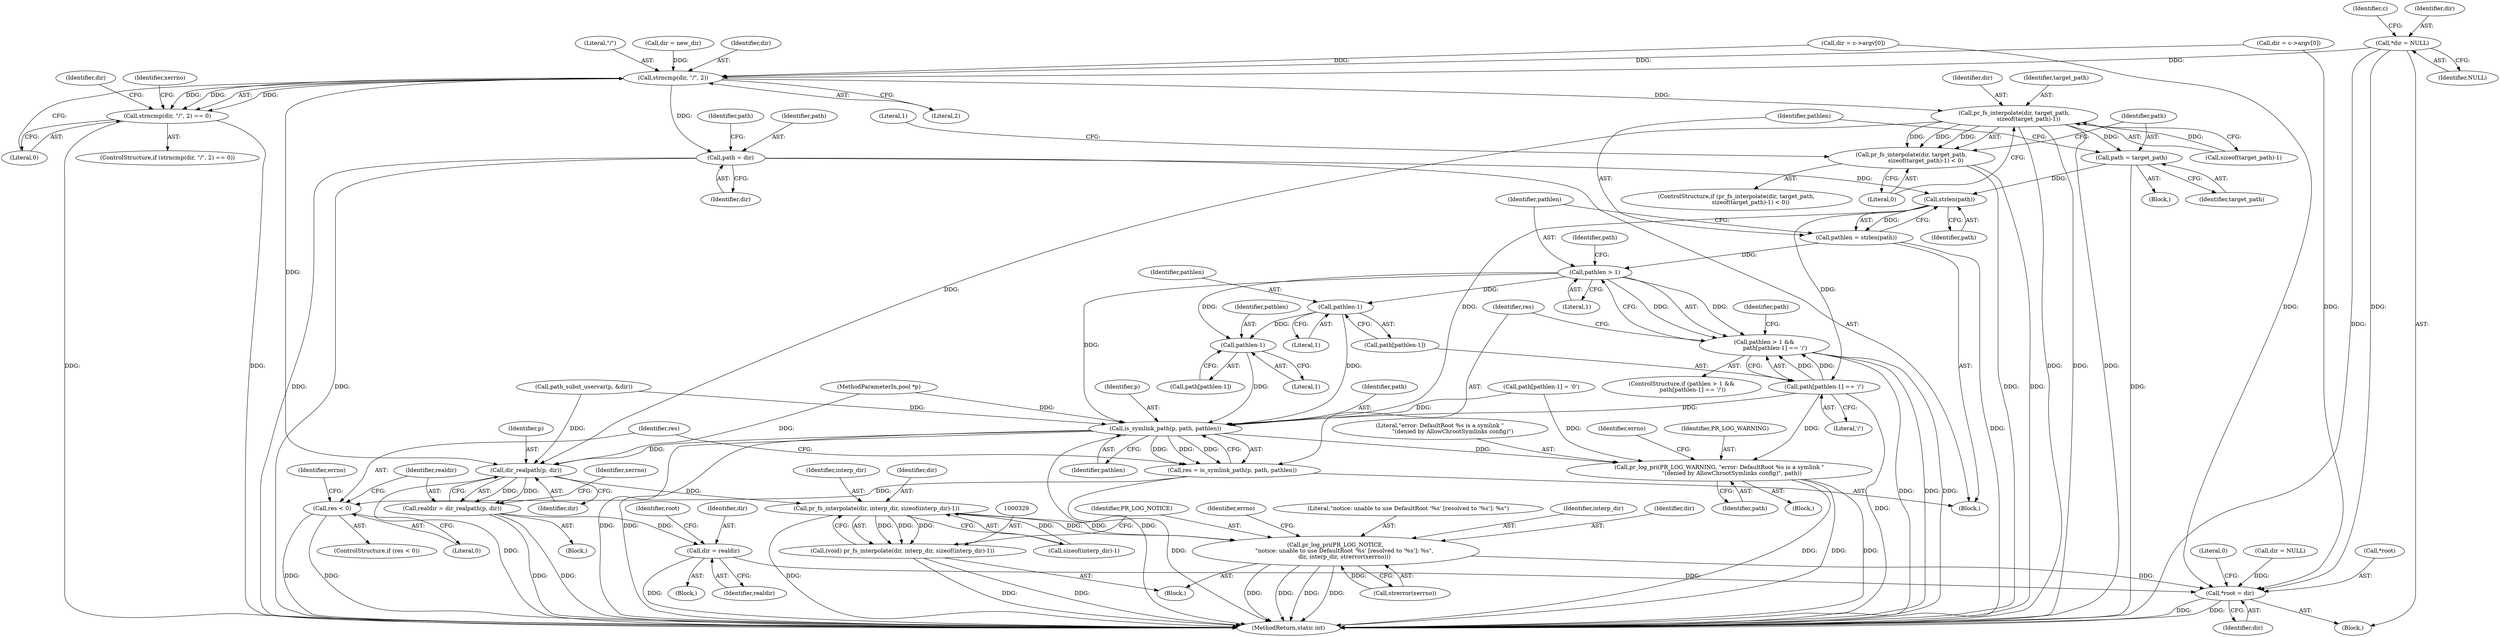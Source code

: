 digraph "0_proftpd_ecff21e0d0e84f35c299ef91d7fda088e516d4ed@pointer" {
"1000116" [label="(Call,*dir = NULL)"];
"1000199" [label="(Call,strncmp(dir, \"/\", 2))"];
"1000198" [label="(Call,strncmp(dir, \"/\", 2) == 0)"];
"1000223" [label="(Call,path = dir)"];
"1000257" [label="(Call,strlen(path))"];
"1000255" [label="(Call,pathlen = strlen(path))"];
"1000261" [label="(Call,pathlen > 1)"];
"1000260" [label="(Call,pathlen > 1 &&\n            path[pathlen-1] == '/')"];
"1000267" [label="(Call,pathlen-1)"];
"1000275" [label="(Call,pathlen-1)"];
"1000281" [label="(Call,is_symlink_path(p, path, pathlen))"];
"1000279" [label="(Call,res = is_symlink_path(p, path, pathlen))"];
"1000286" [label="(Call,res < 0)"];
"1000295" [label="(Call,pr_log_pri(PR_LOG_WARNING, \"error: DefaultRoot %s is a symlink \"\n              \"(denied by AllowChrootSymlinks config)\", path))"];
"1000308" [label="(Call,dir_realpath(p, dir))"];
"1000306" [label="(Call,realdir = dir_realpath(p, dir))"];
"1000317" [label="(Call,dir = realdir)"];
"1000347" [label="(Call,*root = dir)"];
"1000330" [label="(Call,pr_fs_interpolate(dir, interp_dir, sizeof(interp_dir)-1))"];
"1000328" [label="(Call,(void) pr_fs_interpolate(dir, interp_dir, sizeof(interp_dir)-1))"];
"1000337" [label="(Call,pr_log_pri(PR_LOG_NOTICE,\n          \"notice: unable to use DefaultRoot '%s' [resolved to '%s']: %s\",\n          dir, interp_dir, strerror(xerrno)))"];
"1000264" [label="(Call,path[pathlen-1] == '/')"];
"1000240" [label="(Call,pr_fs_interpolate(dir, target_path,\n                sizeof(target_path)-1))"];
"1000239" [label="(Call,pr_fs_interpolate(dir, target_path,\n                sizeof(target_path)-1) < 0)"];
"1000252" [label="(Call,path = target_path)"];
"1000328" [label="(Call,(void) pr_fs_interpolate(dir, interp_dir, sizeof(interp_dir)-1))"];
"1000209" [label="(Block,)"];
"1000341" [label="(Identifier,interp_dir)"];
"1000331" [label="(Identifier,dir)"];
"1000265" [label="(Call,path[pathlen-1])"];
"1000280" [label="(Identifier,res)"];
"1000266" [label="(Identifier,path)"];
"1000273" [label="(Call,path[pathlen-1])"];
"1000317" [label="(Call,dir = realdir)"];
"1000276" [label="(Identifier,pathlen)"];
"1000225" [label="(Identifier,dir)"];
"1000284" [label="(Identifier,pathlen)"];
"1000294" [label="(Block,)"];
"1000310" [label="(Identifier,dir)"];
"1000253" [label="(Identifier,path)"];
"1000260" [label="(Call,pathlen > 1 &&\n            path[pathlen-1] == '/')"];
"1000269" [label="(Literal,1)"];
"1000197" [label="(ControlStructure,if (strncmp(dir, \"/\", 2) == 0))"];
"1000307" [label="(Identifier,realdir)"];
"1000275" [label="(Call,pathlen-1)"];
"1000353" [label="(MethodReturn,static int)"];
"1000258" [label="(Identifier,path)"];
"1000239" [label="(Call,pr_fs_interpolate(dir, target_path,\n                sizeof(target_path)-1) < 0)"];
"1000121" [label="(Identifier,c)"];
"1000201" [label="(Literal,\"/\")"];
"1000348" [label="(Call,*root)"];
"1000118" [label="(Identifier,NULL)"];
"1000223" [label="(Call,path = dir)"];
"1000281" [label="(Call,is_symlink_path(p, path, pathlen))"];
"1000272" [label="(Call,path[pathlen-1] = '\0')"];
"1000229" [label="(Identifier,path)"];
"1000213" [label="(Identifier,xerrno)"];
"1000117" [label="(Identifier,dir)"];
"1000318" [label="(Identifier,dir)"];
"1000338" [label="(Identifier,PR_LOG_NOTICE)"];
"1000300" [label="(Identifier,errno)"];
"1000279" [label="(Call,res = is_symlink_path(p, path, pathlen))"];
"1000274" [label="(Identifier,path)"];
"1000261" [label="(Call,pathlen > 1)"];
"1000287" [label="(Identifier,res)"];
"1000309" [label="(Identifier,p)"];
"1000342" [label="(Call,strerror(xerrno))"];
"1000110" [label="(Block,)"];
"1000238" [label="(ControlStructure,if (pr_fs_interpolate(dir, target_path,\n                sizeof(target_path)-1) < 0))"];
"1000296" [label="(Identifier,PR_LOG_WARNING)"];
"1000270" [label="(Literal,'/')"];
"1000337" [label="(Call,pr_log_pri(PR_LOG_NOTICE,\n          \"notice: unable to use DefaultRoot '%s' [resolved to '%s']: %s\",\n          dir, interp_dir, strerror(xerrno)))"];
"1000199" [label="(Call,strncmp(dir, \"/\", 2))"];
"1000242" [label="(Identifier,target_path)"];
"1000298" [label="(Identifier,path)"];
"1000241" [label="(Identifier,dir)"];
"1000306" [label="(Call,realdir = dir_realpath(p, dir))"];
"1000237" [label="(Block,)"];
"1000194" [label="(Call,dir = new_dir)"];
"1000251" [label="(Literal,1)"];
"1000350" [label="(Identifier,dir)"];
"1000247" [label="(Literal,0)"];
"1000321" [label="(Block,)"];
"1000340" [label="(Identifier,dir)"];
"1000277" [label="(Literal,1)"];
"1000267" [label="(Call,pathlen-1)"];
"1000200" [label="(Identifier,dir)"];
"1000345" [label="(Identifier,errno)"];
"1000288" [label="(Literal,0)"];
"1000185" [label="(Call,path_subst_uservar(p, &dir))"];
"1000349" [label="(Identifier,root)"];
"1000254" [label="(Identifier,target_path)"];
"1000312" [label="(Identifier,xerrno)"];
"1000202" [label="(Literal,2)"];
"1000203" [label="(Literal,0)"];
"1000240" [label="(Call,pr_fs_interpolate(dir, target_path,\n                sizeof(target_path)-1))"];
"1000347" [label="(Call,*root = dir)"];
"1000295" [label="(Call,pr_log_pri(PR_LOG_WARNING, \"error: DefaultRoot %s is a symlink \"\n              \"(denied by AllowChrootSymlinks config)\", path))"];
"1000268" [label="(Identifier,pathlen)"];
"1000316" [label="(Block,)"];
"1000257" [label="(Call,strlen(path))"];
"1000116" [label="(Call,*dir = NULL)"];
"1000255" [label="(Call,pathlen = strlen(path))"];
"1000333" [label="(Call,sizeof(interp_dir)-1)"];
"1000198" [label="(Call,strncmp(dir, \"/\", 2) == 0)"];
"1000259" [label="(ControlStructure,if (pathlen > 1 &&\n            path[pathlen-1] == '/'))"];
"1000283" [label="(Identifier,path)"];
"1000140" [label="(Call,dir = c->argv[0])"];
"1000319" [label="(Identifier,realdir)"];
"1000263" [label="(Literal,1)"];
"1000332" [label="(Identifier,interp_dir)"];
"1000224" [label="(Identifier,path)"];
"1000262" [label="(Identifier,pathlen)"];
"1000285" [label="(ControlStructure,if (res < 0))"];
"1000161" [label="(Call,dir = c->argv[0])"];
"1000330" [label="(Call,pr_fs_interpolate(dir, interp_dir, sizeof(interp_dir)-1))"];
"1000256" [label="(Identifier,pathlen)"];
"1000282" [label="(Identifier,p)"];
"1000286" [label="(Call,res < 0)"];
"1000206" [label="(Identifier,dir)"];
"1000352" [label="(Literal,0)"];
"1000205" [label="(Call,dir = NULL)"];
"1000243" [label="(Call,sizeof(target_path)-1)"];
"1000264" [label="(Call,path[pathlen-1] == '/')"];
"1000107" [label="(MethodParameterIn,pool *p)"];
"1000219" [label="(Block,)"];
"1000292" [label="(Identifier,errno)"];
"1000297" [label="(Literal,\"error: DefaultRoot %s is a symlink \"\n              \"(denied by AllowChrootSymlinks config)\")"];
"1000339" [label="(Literal,\"notice: unable to use DefaultRoot '%s' [resolved to '%s']: %s\")"];
"1000308" [label="(Call,dir_realpath(p, dir))"];
"1000252" [label="(Call,path = target_path)"];
"1000116" -> "1000110"  [label="AST: "];
"1000116" -> "1000118"  [label="CFG: "];
"1000117" -> "1000116"  [label="AST: "];
"1000118" -> "1000116"  [label="AST: "];
"1000121" -> "1000116"  [label="CFG: "];
"1000116" -> "1000353"  [label="DDG: "];
"1000116" -> "1000199"  [label="DDG: "];
"1000116" -> "1000347"  [label="DDG: "];
"1000199" -> "1000198"  [label="AST: "];
"1000199" -> "1000202"  [label="CFG: "];
"1000200" -> "1000199"  [label="AST: "];
"1000201" -> "1000199"  [label="AST: "];
"1000202" -> "1000199"  [label="AST: "];
"1000203" -> "1000199"  [label="CFG: "];
"1000199" -> "1000198"  [label="DDG: "];
"1000199" -> "1000198"  [label="DDG: "];
"1000199" -> "1000198"  [label="DDG: "];
"1000140" -> "1000199"  [label="DDG: "];
"1000194" -> "1000199"  [label="DDG: "];
"1000161" -> "1000199"  [label="DDG: "];
"1000199" -> "1000223"  [label="DDG: "];
"1000199" -> "1000240"  [label="DDG: "];
"1000199" -> "1000308"  [label="DDG: "];
"1000198" -> "1000197"  [label="AST: "];
"1000198" -> "1000203"  [label="CFG: "];
"1000203" -> "1000198"  [label="AST: "];
"1000206" -> "1000198"  [label="CFG: "];
"1000213" -> "1000198"  [label="CFG: "];
"1000198" -> "1000353"  [label="DDG: "];
"1000198" -> "1000353"  [label="DDG: "];
"1000223" -> "1000219"  [label="AST: "];
"1000223" -> "1000225"  [label="CFG: "];
"1000224" -> "1000223"  [label="AST: "];
"1000225" -> "1000223"  [label="AST: "];
"1000229" -> "1000223"  [label="CFG: "];
"1000223" -> "1000353"  [label="DDG: "];
"1000223" -> "1000353"  [label="DDG: "];
"1000223" -> "1000257"  [label="DDG: "];
"1000257" -> "1000255"  [label="AST: "];
"1000257" -> "1000258"  [label="CFG: "];
"1000258" -> "1000257"  [label="AST: "];
"1000255" -> "1000257"  [label="CFG: "];
"1000257" -> "1000255"  [label="DDG: "];
"1000252" -> "1000257"  [label="DDG: "];
"1000257" -> "1000264"  [label="DDG: "];
"1000257" -> "1000281"  [label="DDG: "];
"1000255" -> "1000219"  [label="AST: "];
"1000256" -> "1000255"  [label="AST: "];
"1000262" -> "1000255"  [label="CFG: "];
"1000255" -> "1000353"  [label="DDG: "];
"1000255" -> "1000261"  [label="DDG: "];
"1000261" -> "1000260"  [label="AST: "];
"1000261" -> "1000263"  [label="CFG: "];
"1000262" -> "1000261"  [label="AST: "];
"1000263" -> "1000261"  [label="AST: "];
"1000266" -> "1000261"  [label="CFG: "];
"1000260" -> "1000261"  [label="CFG: "];
"1000261" -> "1000260"  [label="DDG: "];
"1000261" -> "1000260"  [label="DDG: "];
"1000261" -> "1000267"  [label="DDG: "];
"1000261" -> "1000275"  [label="DDG: "];
"1000261" -> "1000281"  [label="DDG: "];
"1000260" -> "1000259"  [label="AST: "];
"1000260" -> "1000264"  [label="CFG: "];
"1000264" -> "1000260"  [label="AST: "];
"1000274" -> "1000260"  [label="CFG: "];
"1000280" -> "1000260"  [label="CFG: "];
"1000260" -> "1000353"  [label="DDG: "];
"1000260" -> "1000353"  [label="DDG: "];
"1000260" -> "1000353"  [label="DDG: "];
"1000264" -> "1000260"  [label="DDG: "];
"1000264" -> "1000260"  [label="DDG: "];
"1000267" -> "1000265"  [label="AST: "];
"1000267" -> "1000269"  [label="CFG: "];
"1000268" -> "1000267"  [label="AST: "];
"1000269" -> "1000267"  [label="AST: "];
"1000265" -> "1000267"  [label="CFG: "];
"1000267" -> "1000275"  [label="DDG: "];
"1000267" -> "1000281"  [label="DDG: "];
"1000275" -> "1000273"  [label="AST: "];
"1000275" -> "1000277"  [label="CFG: "];
"1000276" -> "1000275"  [label="AST: "];
"1000277" -> "1000275"  [label="AST: "];
"1000273" -> "1000275"  [label="CFG: "];
"1000275" -> "1000281"  [label="DDG: "];
"1000281" -> "1000279"  [label="AST: "];
"1000281" -> "1000284"  [label="CFG: "];
"1000282" -> "1000281"  [label="AST: "];
"1000283" -> "1000281"  [label="AST: "];
"1000284" -> "1000281"  [label="AST: "];
"1000279" -> "1000281"  [label="CFG: "];
"1000281" -> "1000353"  [label="DDG: "];
"1000281" -> "1000353"  [label="DDG: "];
"1000281" -> "1000353"  [label="DDG: "];
"1000281" -> "1000279"  [label="DDG: "];
"1000281" -> "1000279"  [label="DDG: "];
"1000281" -> "1000279"  [label="DDG: "];
"1000185" -> "1000281"  [label="DDG: "];
"1000107" -> "1000281"  [label="DDG: "];
"1000264" -> "1000281"  [label="DDG: "];
"1000272" -> "1000281"  [label="DDG: "];
"1000281" -> "1000295"  [label="DDG: "];
"1000281" -> "1000308"  [label="DDG: "];
"1000279" -> "1000219"  [label="AST: "];
"1000280" -> "1000279"  [label="AST: "];
"1000287" -> "1000279"  [label="CFG: "];
"1000279" -> "1000353"  [label="DDG: "];
"1000279" -> "1000286"  [label="DDG: "];
"1000286" -> "1000285"  [label="AST: "];
"1000286" -> "1000288"  [label="CFG: "];
"1000287" -> "1000286"  [label="AST: "];
"1000288" -> "1000286"  [label="AST: "];
"1000292" -> "1000286"  [label="CFG: "];
"1000307" -> "1000286"  [label="CFG: "];
"1000286" -> "1000353"  [label="DDG: "];
"1000286" -> "1000353"  [label="DDG: "];
"1000295" -> "1000294"  [label="AST: "];
"1000295" -> "1000298"  [label="CFG: "];
"1000296" -> "1000295"  [label="AST: "];
"1000297" -> "1000295"  [label="AST: "];
"1000298" -> "1000295"  [label="AST: "];
"1000300" -> "1000295"  [label="CFG: "];
"1000295" -> "1000353"  [label="DDG: "];
"1000295" -> "1000353"  [label="DDG: "];
"1000295" -> "1000353"  [label="DDG: "];
"1000264" -> "1000295"  [label="DDG: "];
"1000272" -> "1000295"  [label="DDG: "];
"1000308" -> "1000306"  [label="AST: "];
"1000308" -> "1000310"  [label="CFG: "];
"1000309" -> "1000308"  [label="AST: "];
"1000310" -> "1000308"  [label="AST: "];
"1000306" -> "1000308"  [label="CFG: "];
"1000308" -> "1000353"  [label="DDG: "];
"1000308" -> "1000306"  [label="DDG: "];
"1000308" -> "1000306"  [label="DDG: "];
"1000185" -> "1000308"  [label="DDG: "];
"1000107" -> "1000308"  [label="DDG: "];
"1000240" -> "1000308"  [label="DDG: "];
"1000308" -> "1000330"  [label="DDG: "];
"1000306" -> "1000209"  [label="AST: "];
"1000307" -> "1000306"  [label="AST: "];
"1000312" -> "1000306"  [label="CFG: "];
"1000306" -> "1000353"  [label="DDG: "];
"1000306" -> "1000353"  [label="DDG: "];
"1000306" -> "1000317"  [label="DDG: "];
"1000317" -> "1000316"  [label="AST: "];
"1000317" -> "1000319"  [label="CFG: "];
"1000318" -> "1000317"  [label="AST: "];
"1000319" -> "1000317"  [label="AST: "];
"1000349" -> "1000317"  [label="CFG: "];
"1000317" -> "1000353"  [label="DDG: "];
"1000317" -> "1000347"  [label="DDG: "];
"1000347" -> "1000110"  [label="AST: "];
"1000347" -> "1000350"  [label="CFG: "];
"1000348" -> "1000347"  [label="AST: "];
"1000350" -> "1000347"  [label="AST: "];
"1000352" -> "1000347"  [label="CFG: "];
"1000347" -> "1000353"  [label="DDG: "];
"1000347" -> "1000353"  [label="DDG: "];
"1000337" -> "1000347"  [label="DDG: "];
"1000161" -> "1000347"  [label="DDG: "];
"1000205" -> "1000347"  [label="DDG: "];
"1000140" -> "1000347"  [label="DDG: "];
"1000330" -> "1000328"  [label="AST: "];
"1000330" -> "1000333"  [label="CFG: "];
"1000331" -> "1000330"  [label="AST: "];
"1000332" -> "1000330"  [label="AST: "];
"1000333" -> "1000330"  [label="AST: "];
"1000328" -> "1000330"  [label="CFG: "];
"1000330" -> "1000353"  [label="DDG: "];
"1000330" -> "1000328"  [label="DDG: "];
"1000330" -> "1000328"  [label="DDG: "];
"1000330" -> "1000328"  [label="DDG: "];
"1000333" -> "1000330"  [label="DDG: "];
"1000330" -> "1000337"  [label="DDG: "];
"1000330" -> "1000337"  [label="DDG: "];
"1000328" -> "1000321"  [label="AST: "];
"1000329" -> "1000328"  [label="AST: "];
"1000338" -> "1000328"  [label="CFG: "];
"1000328" -> "1000353"  [label="DDG: "];
"1000328" -> "1000353"  [label="DDG: "];
"1000337" -> "1000321"  [label="AST: "];
"1000337" -> "1000342"  [label="CFG: "];
"1000338" -> "1000337"  [label="AST: "];
"1000339" -> "1000337"  [label="AST: "];
"1000340" -> "1000337"  [label="AST: "];
"1000341" -> "1000337"  [label="AST: "];
"1000342" -> "1000337"  [label="AST: "];
"1000345" -> "1000337"  [label="CFG: "];
"1000337" -> "1000353"  [label="DDG: "];
"1000337" -> "1000353"  [label="DDG: "];
"1000337" -> "1000353"  [label="DDG: "];
"1000337" -> "1000353"  [label="DDG: "];
"1000342" -> "1000337"  [label="DDG: "];
"1000264" -> "1000270"  [label="CFG: "];
"1000265" -> "1000264"  [label="AST: "];
"1000270" -> "1000264"  [label="AST: "];
"1000264" -> "1000353"  [label="DDG: "];
"1000240" -> "1000239"  [label="AST: "];
"1000240" -> "1000243"  [label="CFG: "];
"1000241" -> "1000240"  [label="AST: "];
"1000242" -> "1000240"  [label="AST: "];
"1000243" -> "1000240"  [label="AST: "];
"1000247" -> "1000240"  [label="CFG: "];
"1000240" -> "1000353"  [label="DDG: "];
"1000240" -> "1000353"  [label="DDG: "];
"1000240" -> "1000353"  [label="DDG: "];
"1000240" -> "1000239"  [label="DDG: "];
"1000240" -> "1000239"  [label="DDG: "];
"1000240" -> "1000239"  [label="DDG: "];
"1000243" -> "1000240"  [label="DDG: "];
"1000240" -> "1000252"  [label="DDG: "];
"1000239" -> "1000238"  [label="AST: "];
"1000239" -> "1000247"  [label="CFG: "];
"1000247" -> "1000239"  [label="AST: "];
"1000251" -> "1000239"  [label="CFG: "];
"1000253" -> "1000239"  [label="CFG: "];
"1000239" -> "1000353"  [label="DDG: "];
"1000239" -> "1000353"  [label="DDG: "];
"1000252" -> "1000237"  [label="AST: "];
"1000252" -> "1000254"  [label="CFG: "];
"1000253" -> "1000252"  [label="AST: "];
"1000254" -> "1000252"  [label="AST: "];
"1000256" -> "1000252"  [label="CFG: "];
"1000252" -> "1000353"  [label="DDG: "];
}
